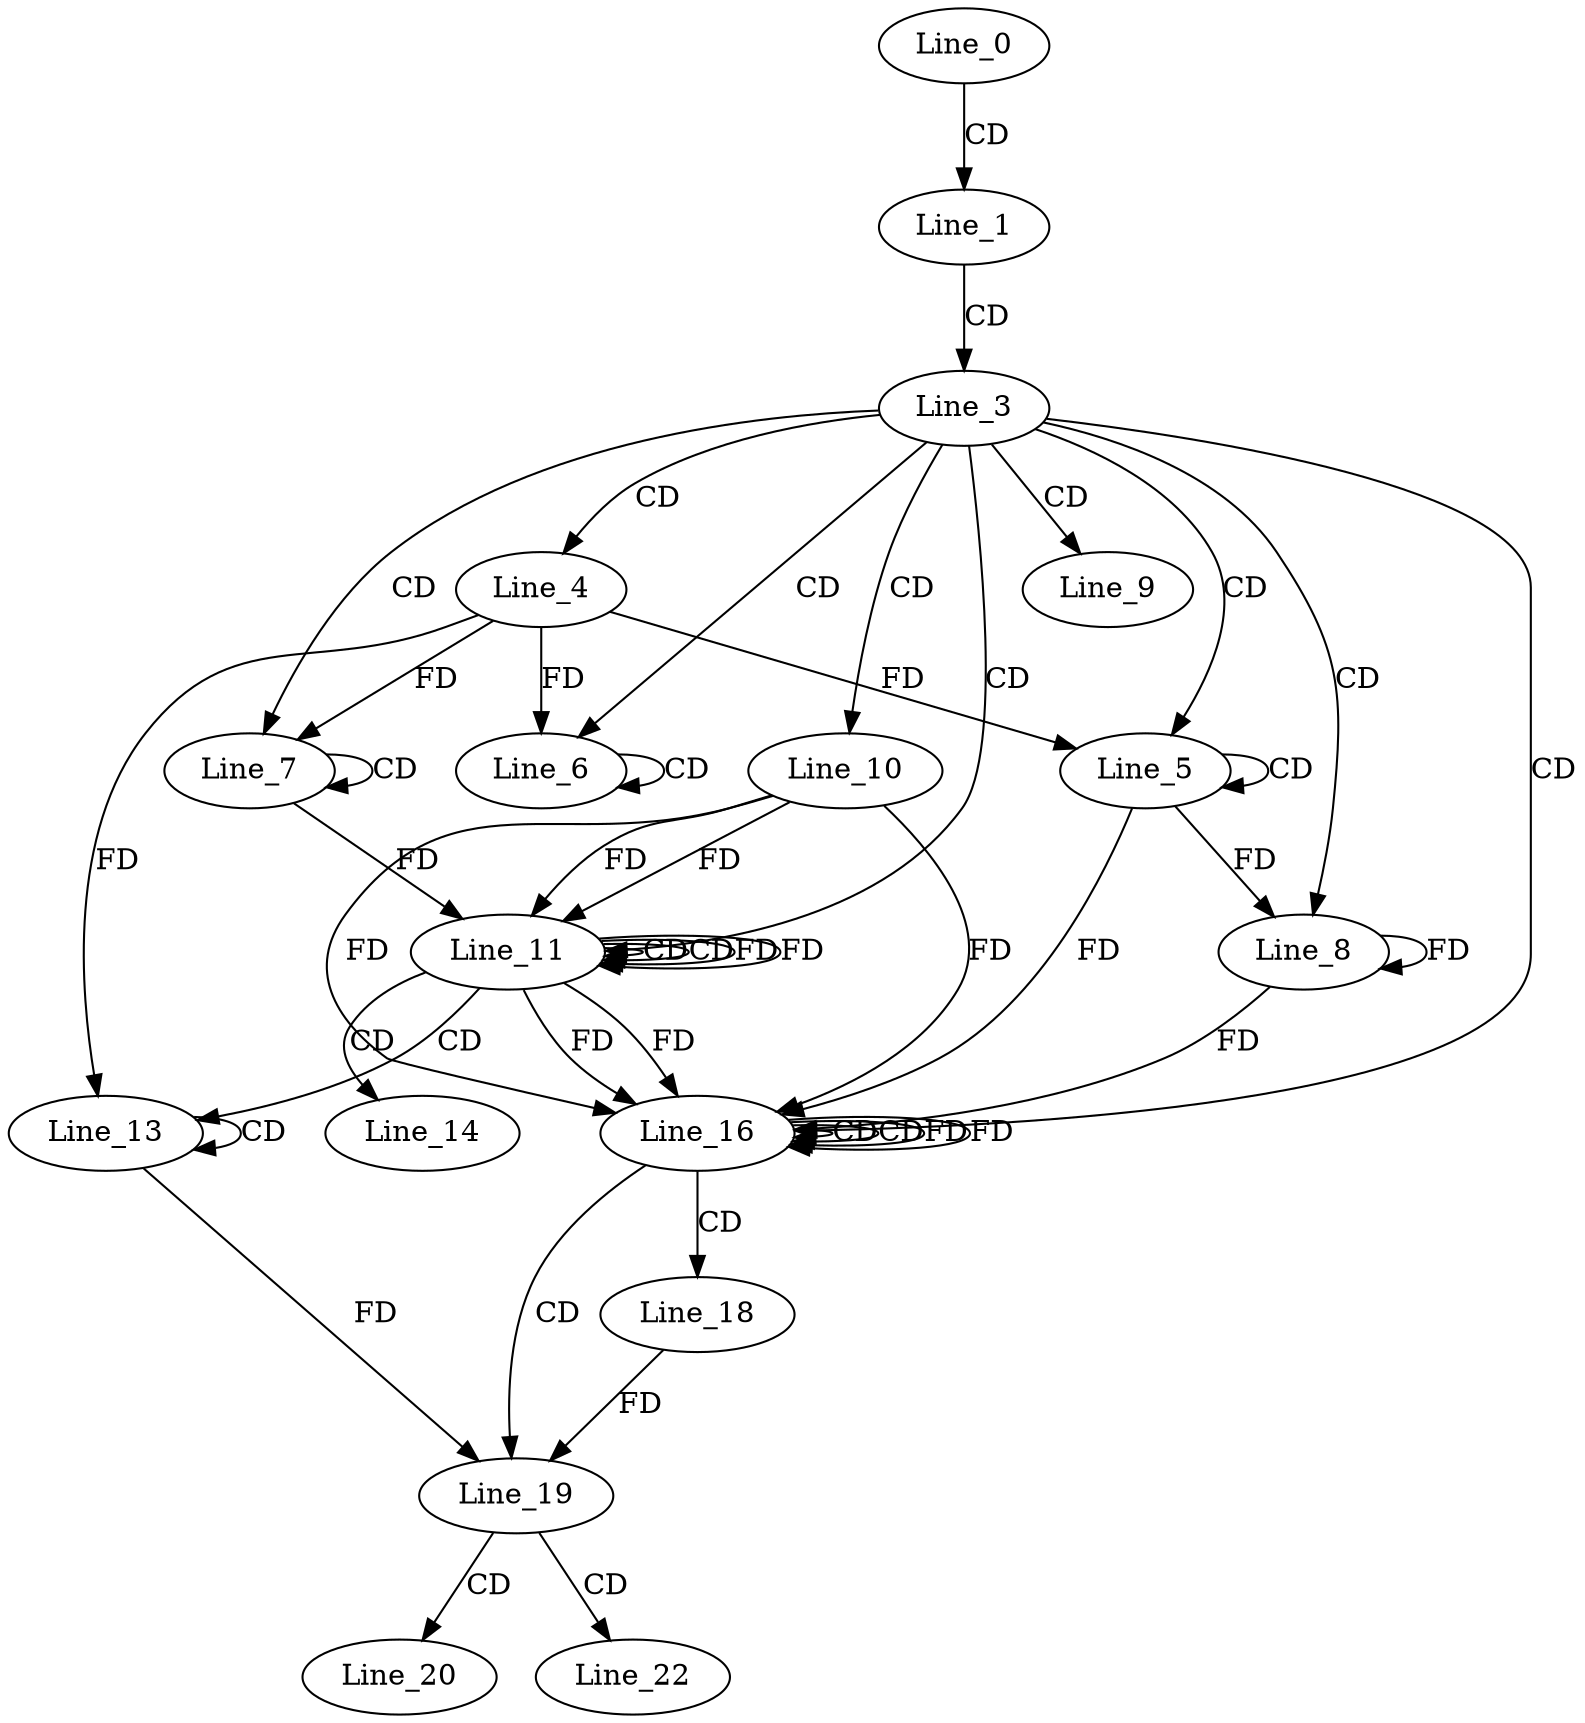 digraph G {
  Line_0;
  Line_1;
  Line_3;
  Line_4;
  Line_5;
  Line_5;
  Line_6;
  Line_6;
  Line_7;
  Line_7;
  Line_8;
  Line_9;
  Line_10;
  Line_11;
  Line_11;
  Line_11;
  Line_13;
  Line_13;
  Line_14;
  Line_16;
  Line_16;
  Line_16;
  Line_18;
  Line_19;
  Line_20;
  Line_22;
  Line_0 -> Line_1 [ label="CD" ];
  Line_1 -> Line_3 [ label="CD" ];
  Line_3 -> Line_4 [ label="CD" ];
  Line_3 -> Line_5 [ label="CD" ];
  Line_5 -> Line_5 [ label="CD" ];
  Line_4 -> Line_5 [ label="FD" ];
  Line_3 -> Line_6 [ label="CD" ];
  Line_6 -> Line_6 [ label="CD" ];
  Line_4 -> Line_6 [ label="FD" ];
  Line_3 -> Line_7 [ label="CD" ];
  Line_7 -> Line_7 [ label="CD" ];
  Line_4 -> Line_7 [ label="FD" ];
  Line_3 -> Line_8 [ label="CD" ];
  Line_5 -> Line_8 [ label="FD" ];
  Line_8 -> Line_8 [ label="FD" ];
  Line_3 -> Line_9 [ label="CD" ];
  Line_3 -> Line_10 [ label="CD" ];
  Line_3 -> Line_11 [ label="CD" ];
  Line_11 -> Line_11 [ label="CD" ];
  Line_10 -> Line_11 [ label="FD" ];
  Line_7 -> Line_11 [ label="FD" ];
  Line_11 -> Line_11 [ label="CD" ];
  Line_11 -> Line_11 [ label="FD" ];
  Line_10 -> Line_11 [ label="FD" ];
  Line_11 -> Line_13 [ label="CD" ];
  Line_13 -> Line_13 [ label="CD" ];
  Line_4 -> Line_13 [ label="FD" ];
  Line_11 -> Line_14 [ label="CD" ];
  Line_3 -> Line_16 [ label="CD" ];
  Line_16 -> Line_16 [ label="CD" ];
  Line_11 -> Line_16 [ label="FD" ];
  Line_10 -> Line_16 [ label="FD" ];
  Line_5 -> Line_16 [ label="FD" ];
  Line_8 -> Line_16 [ label="FD" ];
  Line_16 -> Line_16 [ label="CD" ];
  Line_16 -> Line_16 [ label="FD" ];
  Line_11 -> Line_16 [ label="FD" ];
  Line_10 -> Line_16 [ label="FD" ];
  Line_16 -> Line_18 [ label="CD" ];
  Line_16 -> Line_19 [ label="CD" ];
  Line_18 -> Line_19 [ label="FD" ];
  Line_13 -> Line_19 [ label="FD" ];
  Line_19 -> Line_20 [ label="CD" ];
  Line_19 -> Line_22 [ label="CD" ];
  Line_11 -> Line_11 [ label="FD" ];
  Line_16 -> Line_16 [ label="FD" ];
}
